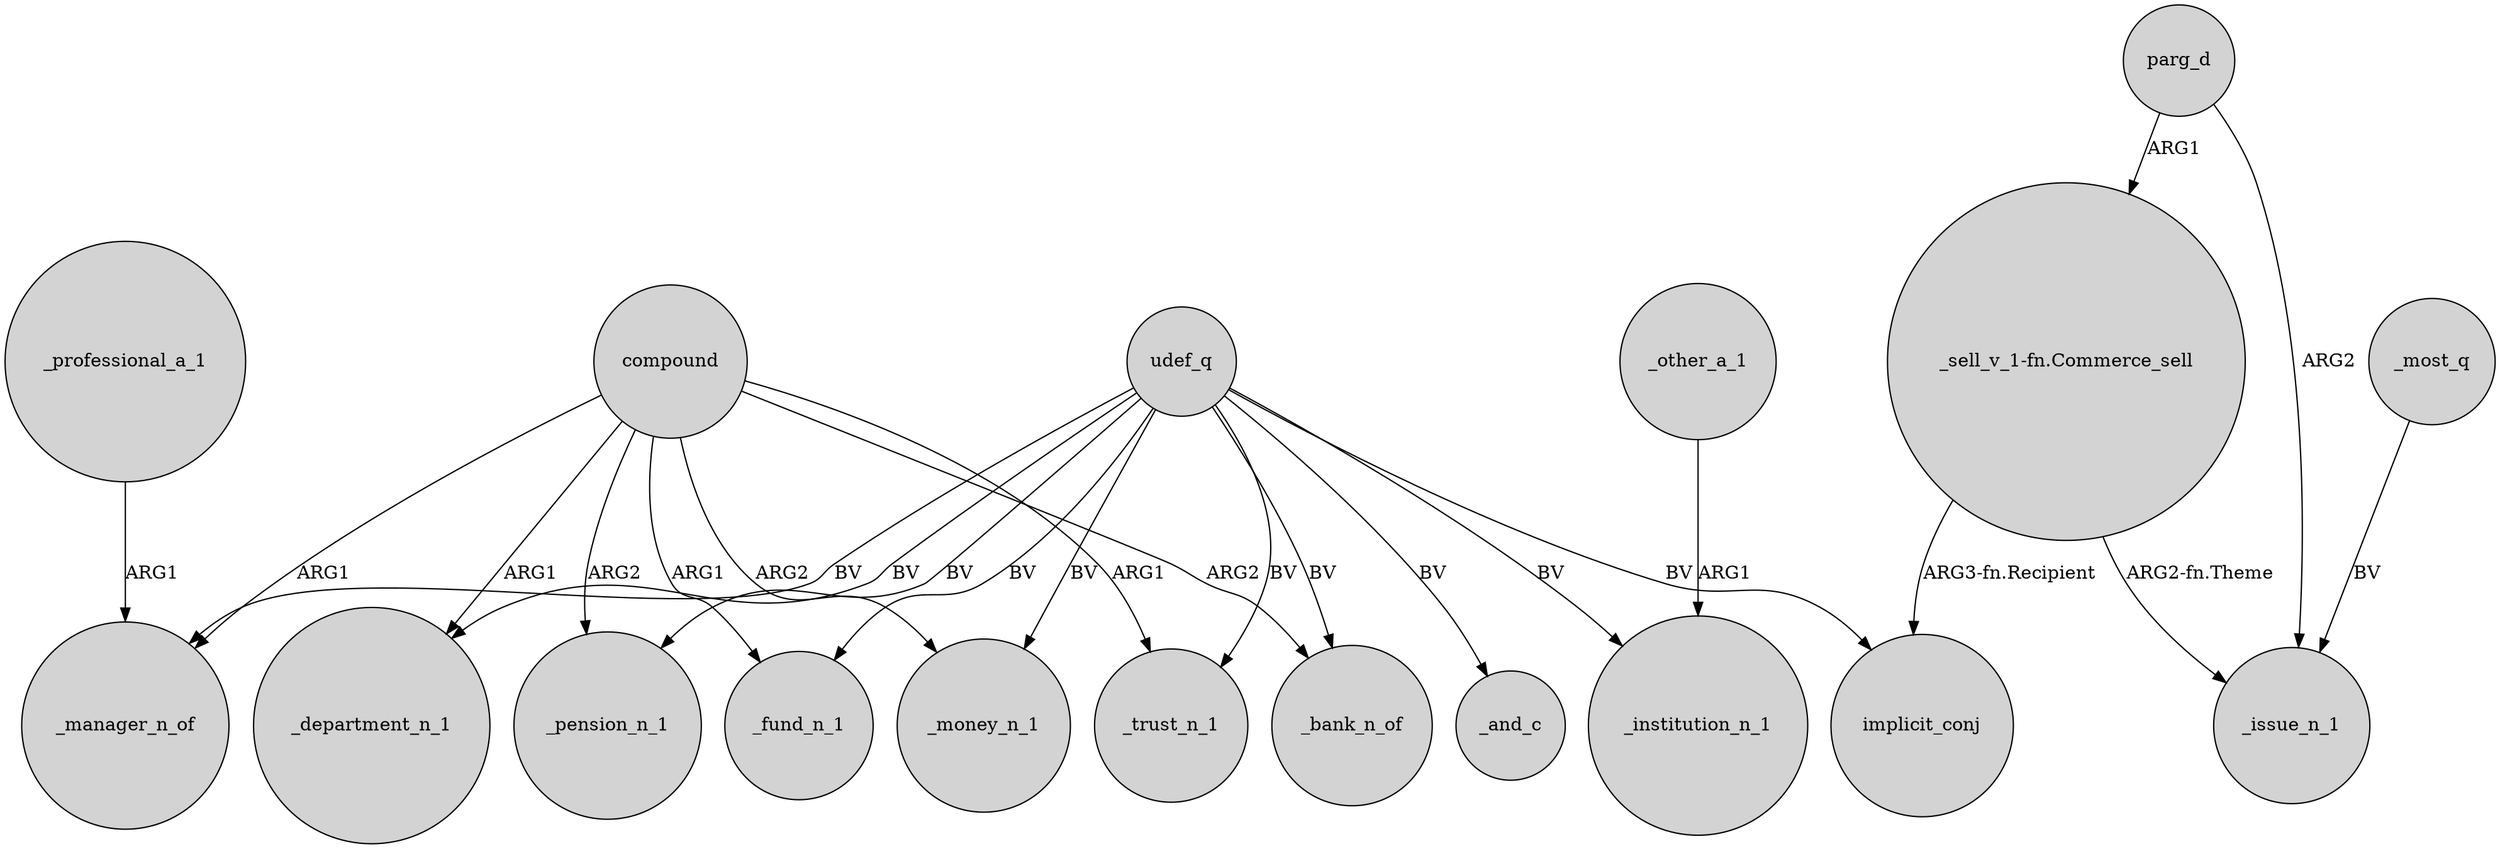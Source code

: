 digraph {
	node [shape=circle style=filled]
	udef_q -> _department_n_1 [label=BV]
	udef_q -> _money_n_1 [label=BV]
	"_sell_v_1-fn.Commerce_sell" -> implicit_conj [label="ARG3-fn.Recipient"]
	compound -> _manager_n_of [label=ARG1]
	compound -> _bank_n_of [label=ARG2]
	"_sell_v_1-fn.Commerce_sell" -> _issue_n_1 [label="ARG2-fn.Theme"]
	parg_d -> "_sell_v_1-fn.Commerce_sell" [label=ARG1]
	compound -> _department_n_1 [label=ARG1]
	compound -> _pension_n_1 [label=ARG2]
	udef_q -> implicit_conj [label=BV]
	udef_q -> _institution_n_1 [label=BV]
	_professional_a_1 -> _manager_n_of [label=ARG1]
	_other_a_1 -> _institution_n_1 [label=ARG1]
	udef_q -> _trust_n_1 [label=BV]
	compound -> _money_n_1 [label=ARG2]
	udef_q -> _pension_n_1 [label=BV]
	compound -> _trust_n_1 [label=ARG1]
	udef_q -> _fund_n_1 [label=BV]
	_most_q -> _issue_n_1 [label=BV]
	udef_q -> _manager_n_of [label=BV]
	parg_d -> _issue_n_1 [label=ARG2]
	udef_q -> _bank_n_of [label=BV]
	udef_q -> _and_c [label=BV]
	compound -> _fund_n_1 [label=ARG1]
}
